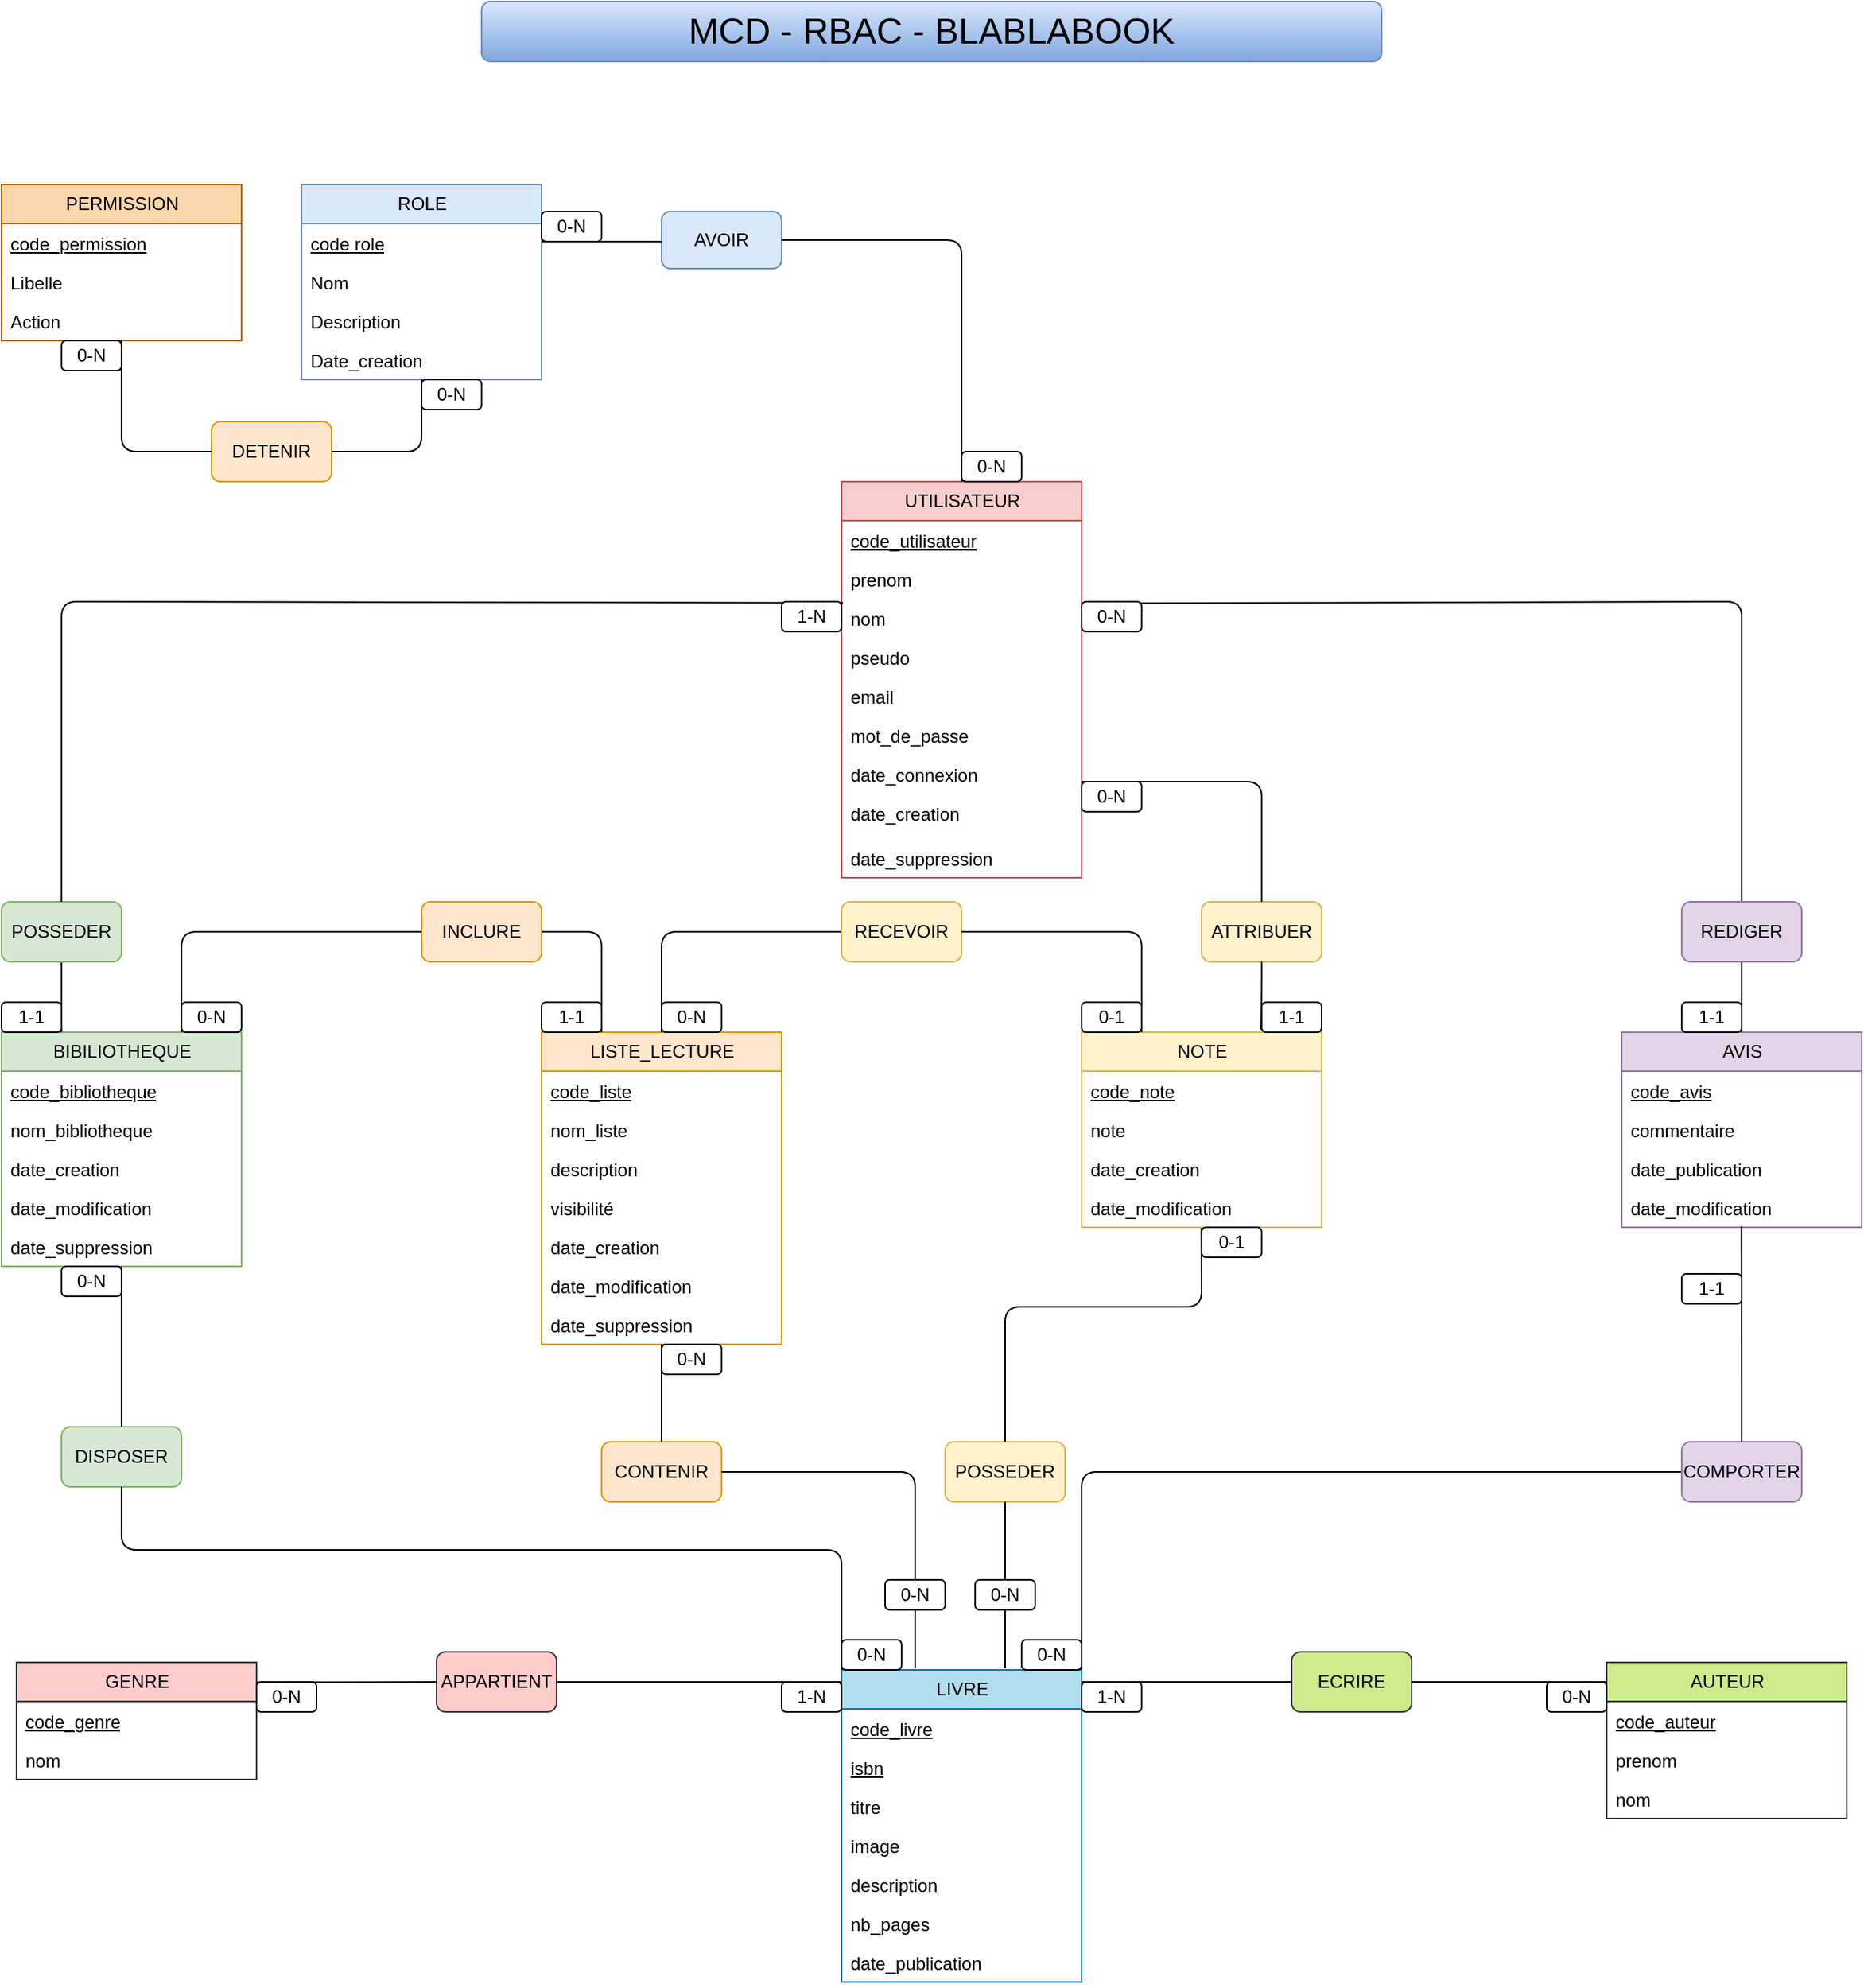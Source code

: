 <mxfile>
    <diagram id="BFmfQF71qOe-HQWVb1QU" name="Page-1">
        <mxGraphModel dx="1528" dy="801" grid="0" gridSize="10" guides="1" tooltips="1" connect="1" arrows="1" fold="1" page="1" pageScale="1" pageWidth="4681" pageHeight="3300" math="0" shadow="0">
            <root>
                <mxCell id="0"/>
                <mxCell id="1" parent="0"/>
                <mxCell id="2" value="ROLE" style="swimlane;fontStyle=0;childLayout=stackLayout;horizontal=1;startSize=26;fillColor=#dae8fc;horizontalStack=0;resizeParent=1;resizeParentMax=0;resizeLast=0;collapsible=1;marginBottom=0;html=1;strokeColor=#6c8ebf;" parent="1" vertex="1">
                    <mxGeometry x="320" y="242" width="160" height="130" as="geometry"/>
                </mxCell>
                <mxCell id="101" value="&lt;u&gt;code role&lt;/u&gt;" style="text;strokeColor=none;fillColor=none;align=left;verticalAlign=top;spacingLeft=4;spacingRight=4;overflow=hidden;rotatable=0;points=[[0,0.5],[1,0.5]];portConstraint=eastwest;whiteSpace=wrap;html=1;" parent="2" vertex="1">
                    <mxGeometry y="26" width="160" height="26" as="geometry"/>
                </mxCell>
                <mxCell id="3" value="Nom" style="text;strokeColor=none;fillColor=none;align=left;verticalAlign=top;spacingLeft=4;spacingRight=4;overflow=hidden;rotatable=0;points=[[0,0.5],[1,0.5]];portConstraint=eastwest;whiteSpace=wrap;html=1;" parent="2" vertex="1">
                    <mxGeometry y="52" width="160" height="26" as="geometry"/>
                </mxCell>
                <mxCell id="4" value="Description" style="text;strokeColor=none;fillColor=none;align=left;verticalAlign=top;spacingLeft=4;spacingRight=4;overflow=hidden;rotatable=0;points=[[0,0.5],[1,0.5]];portConstraint=eastwest;whiteSpace=wrap;html=1;" parent="2" vertex="1">
                    <mxGeometry y="78" width="160" height="26" as="geometry"/>
                </mxCell>
                <mxCell id="5" value="Date_creation" style="text;strokeColor=none;fillColor=none;align=left;verticalAlign=top;spacingLeft=4;spacingRight=4;overflow=hidden;rotatable=0;points=[[0,0.5],[1,0.5]];portConstraint=eastwest;whiteSpace=wrap;html=1;" parent="2" vertex="1">
                    <mxGeometry y="104" width="160" height="26" as="geometry"/>
                </mxCell>
                <mxCell id="6" value="PERMISSION" style="swimlane;fontStyle=0;childLayout=stackLayout;horizontal=1;startSize=26;fillColor=#fad7ac;horizontalStack=0;resizeParent=1;resizeParentMax=0;resizeLast=0;collapsible=1;marginBottom=0;html=1;strokeColor=#b46504;" parent="1" vertex="1">
                    <mxGeometry x="120" y="242" width="160" height="104" as="geometry"/>
                </mxCell>
                <mxCell id="7" value="&lt;u&gt;code_permission&lt;/u&gt;" style="text;strokeColor=none;fillColor=none;align=left;verticalAlign=top;spacingLeft=4;spacingRight=4;overflow=hidden;rotatable=0;points=[[0,0.5],[1,0.5]];portConstraint=eastwest;whiteSpace=wrap;html=1;" parent="6" vertex="1">
                    <mxGeometry y="26" width="160" height="26" as="geometry"/>
                </mxCell>
                <mxCell id="8" value="Libelle" style="text;strokeColor=none;fillColor=none;align=left;verticalAlign=top;spacingLeft=4;spacingRight=4;overflow=hidden;rotatable=0;points=[[0,0.5],[1,0.5]];portConstraint=eastwest;whiteSpace=wrap;html=1;" parent="6" vertex="1">
                    <mxGeometry y="52" width="160" height="26" as="geometry"/>
                </mxCell>
                <mxCell id="9" value="Action" style="text;strokeColor=none;fillColor=none;align=left;verticalAlign=top;spacingLeft=4;spacingRight=4;overflow=hidden;rotatable=0;points=[[0,0.5],[1,0.5]];portConstraint=eastwest;whiteSpace=wrap;html=1;" parent="6" vertex="1">
                    <mxGeometry y="78" width="160" height="26" as="geometry"/>
                </mxCell>
                <mxCell id="10" value="UTILISATEUR" style="swimlane;fontStyle=0;childLayout=stackLayout;horizontal=1;startSize=26;fillColor=#f8cecc;horizontalStack=0;resizeParent=1;resizeParentMax=0;resizeLast=0;collapsible=1;marginBottom=0;html=1;strokeColor=#b85450;" parent="1" vertex="1">
                    <mxGeometry x="680" y="440" width="160" height="264" as="geometry"/>
                </mxCell>
                <mxCell id="107" value="&lt;u&gt;code_utilisateur&lt;/u&gt;" style="text;strokeColor=none;fillColor=none;align=left;verticalAlign=top;spacingLeft=4;spacingRight=4;overflow=hidden;rotatable=0;points=[[0,0.5],[1,0.5]];portConstraint=eastwest;whiteSpace=wrap;html=1;" parent="10" vertex="1">
                    <mxGeometry y="26" width="160" height="26" as="geometry"/>
                </mxCell>
                <mxCell id="112" value="prenom" style="text;strokeColor=none;fillColor=none;align=left;verticalAlign=top;spacingLeft=4;spacingRight=4;overflow=hidden;rotatable=0;points=[[0,0.5],[1,0.5]];portConstraint=eastwest;whiteSpace=wrap;html=1;" parent="10" vertex="1">
                    <mxGeometry y="52" width="160" height="26" as="geometry"/>
                </mxCell>
                <mxCell id="111" value="nom" style="text;strokeColor=none;fillColor=none;align=left;verticalAlign=top;spacingLeft=4;spacingRight=4;overflow=hidden;rotatable=0;points=[[0,0.5],[1,0.5]];portConstraint=eastwest;whiteSpace=wrap;html=1;" parent="10" vertex="1">
                    <mxGeometry y="78" width="160" height="26" as="geometry"/>
                </mxCell>
                <mxCell id="13" value="pseudo" style="text;strokeColor=none;fillColor=none;align=left;verticalAlign=top;spacingLeft=4;spacingRight=4;overflow=hidden;rotatable=0;points=[[0,0.5],[1,0.5]];portConstraint=eastwest;whiteSpace=wrap;html=1;" parent="10" vertex="1">
                    <mxGeometry y="104" width="160" height="26" as="geometry"/>
                </mxCell>
                <mxCell id="11" value="email" style="text;strokeColor=none;fillColor=none;align=left;verticalAlign=top;spacingLeft=4;spacingRight=4;overflow=hidden;rotatable=0;points=[[0,0.5],[1,0.5]];portConstraint=eastwest;whiteSpace=wrap;html=1;" parent="10" vertex="1">
                    <mxGeometry y="130" width="160" height="26" as="geometry"/>
                </mxCell>
                <mxCell id="12" value="mot_de_passe" style="text;strokeColor=none;fillColor=none;align=left;verticalAlign=top;spacingLeft=4;spacingRight=4;overflow=hidden;rotatable=0;points=[[0,0.5],[1,0.5]];portConstraint=eastwest;whiteSpace=wrap;html=1;" parent="10" vertex="1">
                    <mxGeometry y="156" width="160" height="26" as="geometry"/>
                </mxCell>
                <mxCell id="15" value="date_connexion" style="text;strokeColor=none;fillColor=none;align=left;verticalAlign=top;spacingLeft=4;spacingRight=4;overflow=hidden;rotatable=0;points=[[0,0.5],[1,0.5]];portConstraint=eastwest;whiteSpace=wrap;html=1;" parent="10" vertex="1">
                    <mxGeometry y="182" width="160" height="26" as="geometry"/>
                </mxCell>
                <mxCell id="14" value="date_creation" style="text;strokeColor=none;fillColor=none;align=left;verticalAlign=top;spacingLeft=4;spacingRight=4;overflow=hidden;rotatable=0;points=[[0,0.5],[1,0.5]];portConstraint=eastwest;whiteSpace=wrap;html=1;" parent="10" vertex="1">
                    <mxGeometry y="208" width="160" height="26" as="geometry"/>
                </mxCell>
                <mxCell id="106" value="&lt;u&gt;email&lt;/u&gt;" style="text;strokeColor=none;fillColor=none;align=left;verticalAlign=top;spacingLeft=4;spacingRight=4;overflow=hidden;rotatable=0;points=[[0,0.5],[1,0.5]];portConstraint=eastwest;whiteSpace=wrap;html=1;" parent="10" vertex="1">
                    <mxGeometry y="234" width="160" height="4" as="geometry"/>
                </mxCell>
                <mxCell id="238" value="date_suppression" style="text;strokeColor=none;fillColor=none;align=left;verticalAlign=top;spacingLeft=4;spacingRight=4;overflow=hidden;rotatable=0;points=[[0,0.5],[1,0.5]];portConstraint=eastwest;whiteSpace=wrap;html=1;" parent="10" vertex="1">
                    <mxGeometry y="238" width="160" height="26" as="geometry"/>
                </mxCell>
                <mxCell id="17" value="BIBILIOTHEQUE" style="swimlane;fontStyle=0;childLayout=stackLayout;horizontal=1;startSize=26;fillColor=#d5e8d4;horizontalStack=0;resizeParent=1;resizeParentMax=0;resizeLast=0;collapsible=1;marginBottom=0;html=1;strokeColor=#82b366;" parent="1" vertex="1">
                    <mxGeometry x="120" y="807" width="160" height="156" as="geometry"/>
                </mxCell>
                <mxCell id="100" value="&lt;u&gt;code_bibliotheque&lt;/u&gt;" style="text;strokeColor=none;fillColor=none;align=left;verticalAlign=top;spacingLeft=4;spacingRight=4;overflow=hidden;rotatable=0;points=[[0,0.5],[1,0.5]];portConstraint=eastwest;whiteSpace=wrap;html=1;" parent="17" vertex="1">
                    <mxGeometry y="26" width="160" height="26" as="geometry"/>
                </mxCell>
                <mxCell id="18" value="nom_bibliotheque" style="text;strokeColor=none;fillColor=none;align=left;verticalAlign=top;spacingLeft=4;spacingRight=4;overflow=hidden;rotatable=0;points=[[0,0.5],[1,0.5]];portConstraint=eastwest;whiteSpace=wrap;html=1;" parent="17" vertex="1">
                    <mxGeometry y="52" width="160" height="26" as="geometry"/>
                </mxCell>
                <mxCell id="22" value="&lt;span style=&quot;color: rgb(0, 0, 0);&quot;&gt;date_creation&lt;/span&gt;" style="text;strokeColor=none;fillColor=none;align=left;verticalAlign=top;spacingLeft=4;spacingRight=4;overflow=hidden;rotatable=0;points=[[0,0.5],[1,0.5]];portConstraint=eastwest;whiteSpace=wrap;html=1;" parent="17" vertex="1">
                    <mxGeometry y="78" width="160" height="26" as="geometry"/>
                </mxCell>
                <mxCell id="45" value="date_modification" style="text;strokeColor=none;fillColor=none;align=left;verticalAlign=top;spacingLeft=4;spacingRight=4;overflow=hidden;rotatable=0;points=[[0,0.5],[1,0.5]];portConstraint=eastwest;whiteSpace=wrap;html=1;" parent="17" vertex="1">
                    <mxGeometry y="104" width="160" height="26" as="geometry"/>
                </mxCell>
                <mxCell id="241" value="&lt;span style=&quot;color: rgb(0, 0, 0);&quot;&gt;date_suppression&lt;/span&gt;" style="text;strokeColor=none;fillColor=none;align=left;verticalAlign=top;spacingLeft=4;spacingRight=4;overflow=hidden;rotatable=0;points=[[0,0.5],[1,0.5]];portConstraint=eastwest;whiteSpace=wrap;html=1;" parent="17" vertex="1">
                    <mxGeometry y="130" width="160" height="26" as="geometry"/>
                </mxCell>
                <mxCell id="23" value="AVIS" style="swimlane;fontStyle=0;childLayout=stackLayout;horizontal=1;startSize=26;fillColor=#e1d5e7;horizontalStack=0;resizeParent=1;resizeParentMax=0;resizeLast=0;collapsible=1;marginBottom=0;html=1;strokeColor=#9673a6;" parent="1" vertex="1">
                    <mxGeometry x="1200" y="807" width="160" height="130" as="geometry"/>
                </mxCell>
                <mxCell id="109" value="&lt;u&gt;code_avis&lt;/u&gt;" style="text;strokeColor=none;fillColor=none;align=left;verticalAlign=top;spacingLeft=4;spacingRight=4;overflow=hidden;rotatable=0;points=[[0,0.5],[1,0.5]];portConstraint=eastwest;whiteSpace=wrap;html=1;" parent="23" vertex="1">
                    <mxGeometry y="26" width="160" height="26" as="geometry"/>
                </mxCell>
                <mxCell id="26" value="commentaire" style="text;strokeColor=none;fillColor=none;align=left;verticalAlign=top;spacingLeft=4;spacingRight=4;overflow=hidden;rotatable=0;points=[[0,0.5],[1,0.5]];portConstraint=eastwest;whiteSpace=wrap;html=1;" parent="23" vertex="1">
                    <mxGeometry y="52" width="160" height="26" as="geometry"/>
                </mxCell>
                <mxCell id="27" value="date_publication" style="text;strokeColor=none;fillColor=none;align=left;verticalAlign=top;spacingLeft=4;spacingRight=4;overflow=hidden;rotatable=0;points=[[0,0.5],[1,0.5]];portConstraint=eastwest;whiteSpace=wrap;html=1;" parent="23" vertex="1">
                    <mxGeometry y="78" width="160" height="26" as="geometry"/>
                </mxCell>
                <mxCell id="28" value="date_modification" style="text;strokeColor=none;fillColor=none;align=left;verticalAlign=top;spacingLeft=4;spacingRight=4;overflow=hidden;rotatable=0;points=[[0,0.5],[1,0.5]];portConstraint=eastwest;whiteSpace=wrap;html=1;" parent="23" vertex="1">
                    <mxGeometry y="104" width="160" height="26" as="geometry"/>
                </mxCell>
                <mxCell id="48" value="DETENIR" style="rounded=1;whiteSpace=wrap;html=1;fillColor=#ffe6cc;strokeColor=#d79b00;" parent="1" vertex="1">
                    <mxGeometry x="260" y="400" width="80" height="40" as="geometry"/>
                </mxCell>
                <mxCell id="56" value="AVOIR" style="rounded=1;whiteSpace=wrap;html=1;fillColor=#dae8fc;strokeColor=#6c8ebf;" parent="1" vertex="1">
                    <mxGeometry x="560" y="260" width="80" height="38" as="geometry"/>
                </mxCell>
                <mxCell id="58" value="" style="endArrow=none;html=1;" parent="1" edge="1">
                    <mxGeometry width="50" height="50" relative="1" as="geometry">
                        <mxPoint x="480" y="280" as="sourcePoint"/>
                        <mxPoint x="560" y="280" as="targetPoint"/>
                    </mxGeometry>
                </mxCell>
                <mxCell id="59" value="" style="endArrow=none;html=1;exitX=0.5;exitY=0;exitDx=0;exitDy=0;entryX=1;entryY=0.5;entryDx=0;entryDy=0;" parent="1" source="10" target="56" edge="1">
                    <mxGeometry width="50" height="50" relative="1" as="geometry">
                        <mxPoint x="870" y="768" as="sourcePoint"/>
                        <mxPoint x="639" y="290" as="targetPoint"/>
                        <Array as="points">
                            <mxPoint x="760" y="279"/>
                        </Array>
                    </mxGeometry>
                </mxCell>
                <mxCell id="62" value="" style="endArrow=none;html=1;entryX=0.5;entryY=1;entryDx=0;entryDy=0;exitX=1;exitY=0.5;exitDx=0;exitDy=0;" parent="1" source="48" target="2" edge="1">
                    <mxGeometry width="50" height="50" relative="1" as="geometry">
                        <mxPoint x="560" y="538" as="sourcePoint"/>
                        <mxPoint x="610" y="488" as="targetPoint"/>
                        <Array as="points">
                            <mxPoint x="400" y="420"/>
                        </Array>
                    </mxGeometry>
                </mxCell>
                <mxCell id="63" value="" style="endArrow=none;html=1;exitX=0.5;exitY=1;exitDx=0;exitDy=0;entryX=0;entryY=0.5;entryDx=0;entryDy=0;" parent="1" source="6" target="48" edge="1">
                    <mxGeometry width="50" height="50" relative="1" as="geometry">
                        <mxPoint x="560" y="538" as="sourcePoint"/>
                        <mxPoint x="162" y="440" as="targetPoint"/>
                        <Array as="points">
                            <mxPoint x="200" y="420"/>
                        </Array>
                    </mxGeometry>
                </mxCell>
                <mxCell id="81" value="0-N" style="rounded=1;whiteSpace=wrap;html=1;" parent="1" vertex="1">
                    <mxGeometry x="400" y="372" width="40" height="20" as="geometry"/>
                </mxCell>
                <mxCell id="82" value="0-N" style="rounded=1;whiteSpace=wrap;html=1;" parent="1" vertex="1">
                    <mxGeometry x="160" y="346" width="40" height="20" as="geometry"/>
                </mxCell>
                <mxCell id="99" value="&lt;font style=&quot;font-size: 24px;&quot;&gt;MCD - RBAC - BLABLABOOK&lt;/font&gt;" style="rounded=1;whiteSpace=wrap;html=1;fillColor=#dae8fc;gradientColor=#7ea6e0;strokeColor=#6c8ebf;" parent="1" vertex="1">
                    <mxGeometry x="440" y="120" width="600" height="40" as="geometry"/>
                </mxCell>
                <mxCell id="113" value="NOTE" style="swimlane;fontStyle=0;childLayout=stackLayout;horizontal=1;startSize=26;fillColor=#fff2cc;horizontalStack=0;resizeParent=1;resizeParentMax=0;resizeLast=0;collapsible=1;marginBottom=0;html=1;strokeColor=#d6b656;" parent="1" vertex="1">
                    <mxGeometry x="840" y="807" width="160" height="130" as="geometry"/>
                </mxCell>
                <mxCell id="114" value="&lt;u&gt;code_note&lt;/u&gt;" style="text;strokeColor=none;fillColor=none;align=left;verticalAlign=top;spacingLeft=4;spacingRight=4;overflow=hidden;rotatable=0;points=[[0,0.5],[1,0.5]];portConstraint=eastwest;whiteSpace=wrap;html=1;" parent="113" vertex="1">
                    <mxGeometry y="26" width="160" height="26" as="geometry"/>
                </mxCell>
                <mxCell id="116" value="note" style="text;strokeColor=none;fillColor=none;align=left;verticalAlign=top;spacingLeft=4;spacingRight=4;overflow=hidden;rotatable=0;points=[[0,0.5],[1,0.5]];portConstraint=eastwest;whiteSpace=wrap;html=1;" parent="113" vertex="1">
                    <mxGeometry y="52" width="160" height="26" as="geometry"/>
                </mxCell>
                <mxCell id="118" value="date_creation" style="text;strokeColor=none;fillColor=none;align=left;verticalAlign=top;spacingLeft=4;spacingRight=4;overflow=hidden;rotatable=0;points=[[0,0.5],[1,0.5]];portConstraint=eastwest;whiteSpace=wrap;html=1;" parent="113" vertex="1">
                    <mxGeometry y="78" width="160" height="26" as="geometry"/>
                </mxCell>
                <mxCell id="244" value="date_modification" style="text;strokeColor=none;fillColor=none;align=left;verticalAlign=top;spacingLeft=4;spacingRight=4;overflow=hidden;rotatable=0;points=[[0,0.5],[1,0.5]];portConstraint=eastwest;whiteSpace=wrap;html=1;" parent="113" vertex="1">
                    <mxGeometry y="104" width="160" height="26" as="geometry"/>
                </mxCell>
                <mxCell id="120" value="LIVRE" style="swimlane;fontStyle=0;childLayout=stackLayout;horizontal=1;startSize=26;fillColor=#b1ddf0;horizontalStack=0;resizeParent=1;resizeParentMax=0;resizeLast=0;collapsible=1;marginBottom=0;html=1;strokeColor=#10739e;" parent="1" vertex="1">
                    <mxGeometry x="680" y="1232" width="160" height="208" as="geometry"/>
                </mxCell>
                <mxCell id="121" value="&lt;u&gt;code_livre&lt;/u&gt;" style="text;strokeColor=none;fillColor=none;align=left;verticalAlign=top;spacingLeft=4;spacingRight=4;overflow=hidden;rotatable=0;points=[[0,0.5],[1,0.5]];portConstraint=eastwest;whiteSpace=wrap;html=1;" parent="120" vertex="1">
                    <mxGeometry y="26" width="160" height="26" as="geometry"/>
                </mxCell>
                <mxCell id="239" value="&lt;u&gt;isbn&lt;/u&gt;" style="text;strokeColor=none;fillColor=none;align=left;verticalAlign=top;spacingLeft=4;spacingRight=4;overflow=hidden;rotatable=0;points=[[0,0.5],[1,0.5]];portConstraint=eastwest;whiteSpace=wrap;html=1;" parent="120" vertex="1">
                    <mxGeometry y="52" width="160" height="26" as="geometry"/>
                </mxCell>
                <mxCell id="124" value="titre" style="text;strokeColor=none;fillColor=none;align=left;verticalAlign=top;spacingLeft=4;spacingRight=4;overflow=hidden;rotatable=0;points=[[0,0.5],[1,0.5]];portConstraint=eastwest;whiteSpace=wrap;html=1;" parent="120" vertex="1">
                    <mxGeometry y="78" width="160" height="26" as="geometry"/>
                </mxCell>
                <mxCell id="127" value="image&lt;div&gt;&lt;br&gt;&lt;/div&gt;" style="text;strokeColor=none;fillColor=none;align=left;verticalAlign=top;spacingLeft=4;spacingRight=4;overflow=hidden;rotatable=0;points=[[0,0.5],[1,0.5]];portConstraint=eastwest;whiteSpace=wrap;html=1;" parent="120" vertex="1">
                    <mxGeometry y="104" width="160" height="26" as="geometry"/>
                </mxCell>
                <mxCell id="123" value="description" style="text;strokeColor=none;fillColor=none;align=left;verticalAlign=top;spacingLeft=4;spacingRight=4;overflow=hidden;rotatable=0;points=[[0,0.5],[1,0.5]];portConstraint=eastwest;whiteSpace=wrap;html=1;" parent="120" vertex="1">
                    <mxGeometry y="130" width="160" height="26" as="geometry"/>
                </mxCell>
                <mxCell id="240" value="nb_pages" style="text;strokeColor=none;fillColor=none;align=left;verticalAlign=top;spacingLeft=4;spacingRight=4;overflow=hidden;rotatable=0;points=[[0,0.5],[1,0.5]];portConstraint=eastwest;whiteSpace=wrap;html=1;" parent="120" vertex="1">
                    <mxGeometry y="156" width="160" height="26" as="geometry"/>
                </mxCell>
                <mxCell id="125" value="date_publication" style="text;strokeColor=none;fillColor=none;align=left;verticalAlign=top;spacingLeft=4;spacingRight=4;overflow=hidden;rotatable=0;points=[[0,0.5],[1,0.5]];portConstraint=eastwest;whiteSpace=wrap;html=1;" parent="120" vertex="1">
                    <mxGeometry y="182" width="160" height="26" as="geometry"/>
                </mxCell>
                <mxCell id="128" value="LISTE_LECTURE" style="swimlane;fontStyle=0;childLayout=stackLayout;horizontal=1;startSize=26;fillColor=#ffe6cc;horizontalStack=0;resizeParent=1;resizeParentMax=0;resizeLast=0;collapsible=1;marginBottom=0;html=1;strokeColor=#d79b00;" parent="1" vertex="1">
                    <mxGeometry x="480" y="807" width="160" height="208" as="geometry"/>
                </mxCell>
                <mxCell id="129" value="&lt;u&gt;code_liste&lt;/u&gt;" style="text;strokeColor=none;fillColor=none;align=left;verticalAlign=top;spacingLeft=4;spacingRight=4;overflow=hidden;rotatable=0;points=[[0,0.5],[1,0.5]];portConstraint=eastwest;whiteSpace=wrap;html=1;" parent="128" vertex="1">
                    <mxGeometry y="26" width="160" height="26" as="geometry"/>
                </mxCell>
                <mxCell id="130" value="nom_liste" style="text;strokeColor=none;fillColor=none;align=left;verticalAlign=top;spacingLeft=4;spacingRight=4;overflow=hidden;rotatable=0;points=[[0,0.5],[1,0.5]];portConstraint=eastwest;whiteSpace=wrap;html=1;" parent="128" vertex="1">
                    <mxGeometry y="52" width="160" height="26" as="geometry"/>
                </mxCell>
                <mxCell id="131" value="description" style="text;strokeColor=none;fillColor=none;align=left;verticalAlign=top;spacingLeft=4;spacingRight=4;overflow=hidden;rotatable=0;points=[[0,0.5],[1,0.5]];portConstraint=eastwest;whiteSpace=wrap;html=1;" parent="128" vertex="1">
                    <mxGeometry y="78" width="160" height="26" as="geometry"/>
                </mxCell>
                <mxCell id="132" value="visibilité" style="text;strokeColor=none;fillColor=none;align=left;verticalAlign=top;spacingLeft=4;spacingRight=4;overflow=hidden;rotatable=0;points=[[0,0.5],[1,0.5]];portConstraint=eastwest;whiteSpace=wrap;html=1;" parent="128" vertex="1">
                    <mxGeometry y="104" width="160" height="26" as="geometry"/>
                </mxCell>
                <mxCell id="133" value="date_creation" style="text;strokeColor=none;fillColor=none;align=left;verticalAlign=top;spacingLeft=4;spacingRight=4;overflow=hidden;rotatable=0;points=[[0,0.5],[1,0.5]];portConstraint=eastwest;whiteSpace=wrap;html=1;" parent="128" vertex="1">
                    <mxGeometry y="130" width="160" height="26" as="geometry"/>
                </mxCell>
                <mxCell id="134" value="date_modification" style="text;strokeColor=none;fillColor=none;align=left;verticalAlign=top;spacingLeft=4;spacingRight=4;overflow=hidden;rotatable=0;points=[[0,0.5],[1,0.5]];portConstraint=eastwest;whiteSpace=wrap;html=1;" parent="128" vertex="1">
                    <mxGeometry y="156" width="160" height="26" as="geometry"/>
                </mxCell>
                <mxCell id="243" value="date_suppression" style="text;strokeColor=none;fillColor=none;align=left;verticalAlign=top;spacingLeft=4;spacingRight=4;overflow=hidden;rotatable=0;points=[[0,0.5],[1,0.5]];portConstraint=eastwest;whiteSpace=wrap;html=1;" parent="128" vertex="1">
                    <mxGeometry y="182" width="160" height="26" as="geometry"/>
                </mxCell>
                <mxCell id="141" value="" style="endArrow=none;html=1;entryX=1;entryY=0.121;entryDx=0;entryDy=0;entryPerimeter=0;exitX=0.5;exitY=0;exitDx=0;exitDy=0;" parent="1" source="149" target="111" edge="1">
                    <mxGeometry width="50" height="50" relative="1" as="geometry">
                        <mxPoint x="1100" y="659" as="sourcePoint"/>
                        <mxPoint x="970" y="910" as="targetPoint"/>
                        <Array as="points">
                            <mxPoint x="1280" y="520"/>
                        </Array>
                    </mxGeometry>
                </mxCell>
                <mxCell id="146" value="" style="endArrow=none;html=1;entryX=0.5;entryY=1;entryDx=0;entryDy=0;exitX=1;exitY=1;exitDx=0;exitDy=0;" parent="1" source="202" target="162" edge="1">
                    <mxGeometry width="50" height="50" relative="1" as="geometry">
                        <mxPoint x="800" y="1141" as="sourcePoint"/>
                        <mxPoint x="1100" y="1330" as="targetPoint"/>
                        <Array as="points">
                            <mxPoint x="840" y="1100"/>
                            <mxPoint x="1280" y="1100"/>
                        </Array>
                    </mxGeometry>
                </mxCell>
                <mxCell id="147" value="" style="endArrow=none;html=1;exitX=0.25;exitY=0;exitDx=0;exitDy=0;entryX=0.5;entryY=1;entryDx=0;entryDy=0;" parent="1" source="17" target="169" edge="1">
                    <mxGeometry width="50" height="50" relative="1" as="geometry">
                        <mxPoint x="920" y="840" as="sourcePoint"/>
                        <mxPoint x="410" y="680" as="targetPoint"/>
                        <Array as="points"/>
                    </mxGeometry>
                </mxCell>
                <mxCell id="148" value="" style="endArrow=none;html=1;entryX=0;entryY=0.5;entryDx=0;entryDy=0;exitX=0.5;exitY=0;exitDx=0;exitDy=0;" parent="1" source="128" target="167" edge="1">
                    <mxGeometry width="50" height="50" relative="1" as="geometry">
                        <mxPoint x="650" y="1090" as="sourcePoint"/>
                        <mxPoint x="540" y="850" as="targetPoint"/>
                        <Array as="points">
                            <mxPoint x="560" y="800"/>
                            <mxPoint x="560" y="740"/>
                            <mxPoint x="640" y="740"/>
                        </Array>
                    </mxGeometry>
                </mxCell>
                <mxCell id="151" value="" style="endArrow=none;html=1;entryX=0.5;entryY=1;entryDx=0;entryDy=0;exitX=0.5;exitY=0;exitDx=0;exitDy=0;" parent="1" source="23" target="149" edge="1">
                    <mxGeometry width="50" height="50" relative="1" as="geometry">
                        <mxPoint x="1130" y="940" as="sourcePoint"/>
                        <mxPoint x="891" y="659" as="targetPoint"/>
                        <Array as="points"/>
                    </mxGeometry>
                </mxCell>
                <mxCell id="149" value="REDIGER" style="rounded=1;whiteSpace=wrap;html=1;fillColor=#e1d5e7;strokeColor=#9673a6;" parent="1" vertex="1">
                    <mxGeometry x="1240" y="720" width="80" height="40" as="geometry"/>
                </mxCell>
                <mxCell id="152" value="ATTRIBUER" style="rounded=1;whiteSpace=wrap;html=1;fillColor=#fff2cc;strokeColor=#d6b656;" parent="1" vertex="1">
                    <mxGeometry x="920" y="720" width="80" height="40" as="geometry"/>
                </mxCell>
                <mxCell id="154" value="" style="endArrow=none;html=1;entryX=0;entryY=0;entryDx=0;entryDy=0;exitX=0.5;exitY=0;exitDx=0;exitDy=0;" parent="1" source="152" target="191" edge="1">
                    <mxGeometry width="50" height="50" relative="1" as="geometry">
                        <mxPoint x="920" y="760" as="sourcePoint"/>
                        <mxPoint x="810" y="680" as="targetPoint"/>
                        <Array as="points">
                            <mxPoint x="960" y="640"/>
                        </Array>
                    </mxGeometry>
                </mxCell>
                <mxCell id="155" value="" style="endArrow=none;html=1;entryX=0.5;entryY=1;entryDx=0;entryDy=0;exitX=-0.011;exitY=0.916;exitDx=0;exitDy=0;exitPerimeter=0;" parent="1" source="192" target="152" edge="1">
                    <mxGeometry width="50" height="50" relative="1" as="geometry">
                        <mxPoint x="957" y="805" as="sourcePoint"/>
                        <mxPoint x="540" y="850" as="targetPoint"/>
                        <Array as="points">
                            <mxPoint x="960" y="777"/>
                        </Array>
                    </mxGeometry>
                </mxCell>
                <mxCell id="156" value="INCLURE" style="rounded=1;whiteSpace=wrap;html=1;fillColor=#ffe6cc;strokeColor=#d79b00;" parent="1" vertex="1">
                    <mxGeometry x="400" y="720" width="80" height="40" as="geometry"/>
                </mxCell>
                <mxCell id="157" value="" style="endArrow=none;html=1;entryX=0;entryY=0.5;entryDx=0;entryDy=0;exitX=0.75;exitY=0;exitDx=0;exitDy=0;" parent="1" source="17" target="156" edge="1">
                    <mxGeometry width="50" height="50" relative="1" as="geometry">
                        <mxPoint x="490" y="900" as="sourcePoint"/>
                        <mxPoint x="540" y="850" as="targetPoint"/>
                        <Array as="points">
                            <mxPoint x="240" y="740"/>
                        </Array>
                    </mxGeometry>
                </mxCell>
                <mxCell id="158" value="" style="endArrow=none;html=1;entryX=0.25;entryY=0;entryDx=0;entryDy=0;exitX=1;exitY=0.5;exitDx=0;exitDy=0;" parent="1" source="156" target="128" edge="1">
                    <mxGeometry width="50" height="50" relative="1" as="geometry">
                        <mxPoint x="490" y="900" as="sourcePoint"/>
                        <mxPoint x="540" y="850" as="targetPoint"/>
                        <Array as="points">
                            <mxPoint x="520" y="740"/>
                        </Array>
                    </mxGeometry>
                </mxCell>
                <mxCell id="159" value="&lt;span style=&quot;color: rgb(0, 0, 0);&quot;&gt;DISPOSER&lt;/span&gt;" style="rounded=1;whiteSpace=wrap;html=1;fillColor=#d5e8d4;strokeColor=#82b366;" parent="1" vertex="1">
                    <mxGeometry x="160" y="1070" width="80" height="40" as="geometry"/>
                </mxCell>
                <mxCell id="160" value="" style="endArrow=none;html=1;exitX=0.5;exitY=0;exitDx=0;exitDy=0;entryX=1;entryY=0;entryDx=0;entryDy=0;" parent="1" source="159" target="188" edge="1">
                    <mxGeometry width="50" height="50" relative="1" as="geometry">
                        <mxPoint x="490" y="900" as="sourcePoint"/>
                        <mxPoint x="200" y="993" as="targetPoint"/>
                        <Array as="points">
                            <mxPoint x="200" y="1040"/>
                        </Array>
                    </mxGeometry>
                </mxCell>
                <mxCell id="161" value="" style="endArrow=none;html=1;exitX=0.5;exitY=1;exitDx=0;exitDy=0;entryX=0;entryY=0;entryDx=0;entryDy=0;" parent="1" source="159" target="120" edge="1">
                    <mxGeometry width="50" height="50" relative="1" as="geometry">
                        <mxPoint x="490" y="900" as="sourcePoint"/>
                        <mxPoint x="680" y="1227" as="targetPoint"/>
                        <Array as="points">
                            <mxPoint x="200" y="1152"/>
                            <mxPoint x="680" y="1152"/>
                        </Array>
                    </mxGeometry>
                </mxCell>
                <mxCell id="162" value="&lt;span style=&quot;color: rgb(0, 0, 0);&quot;&gt;COMPORTER&lt;/span&gt;" style="rounded=1;whiteSpace=wrap;html=1;fillColor=#e1d5e7;strokeColor=#9673a6;" parent="1" vertex="1">
                    <mxGeometry x="1240" y="1080" width="80" height="40" as="geometry"/>
                </mxCell>
                <mxCell id="163" value="" style="endArrow=none;html=1;exitX=0.5;exitY=0;exitDx=0;exitDy=0;entryX=0.499;entryY=0.97;entryDx=0;entryDy=0;entryPerimeter=0;" parent="1" source="162" target="28" edge="1">
                    <mxGeometry width="50" height="50" relative="1" as="geometry">
                        <mxPoint x="480" y="900" as="sourcePoint"/>
                        <mxPoint x="1280" y="970" as="targetPoint"/>
                    </mxGeometry>
                </mxCell>
                <mxCell id="164" value="&lt;span style=&quot;color: rgb(0, 0, 0);&quot;&gt;POSSEDER&lt;/span&gt;" style="rounded=1;whiteSpace=wrap;html=1;fillColor=#fff2cc;strokeColor=#d6b656;" parent="1" vertex="1">
                    <mxGeometry x="749" y="1080" width="80" height="40" as="geometry"/>
                </mxCell>
                <mxCell id="166" value="" style="endArrow=none;html=1;entryX=0.499;entryY=1.019;entryDx=0;entryDy=0;entryPerimeter=0;exitX=0.5;exitY=0;exitDx=0;exitDy=0;" parent="1" source="164" target="244" edge="1">
                    <mxGeometry width="50" height="50" relative="1" as="geometry">
                        <mxPoint x="480" y="900" as="sourcePoint"/>
                        <mxPoint x="530" y="850" as="targetPoint"/>
                        <Array as="points">
                            <mxPoint x="789" y="990"/>
                            <mxPoint x="920" y="990"/>
                        </Array>
                    </mxGeometry>
                </mxCell>
                <mxCell id="167" value="&lt;span style=&quot;color: rgb(0, 0, 0);&quot;&gt;RECEVOIR&lt;/span&gt;" style="rounded=1;whiteSpace=wrap;html=1;fillColor=#fff2cc;strokeColor=#d6b656;" parent="1" vertex="1">
                    <mxGeometry x="680" y="720" width="80" height="40" as="geometry"/>
                </mxCell>
                <mxCell id="168" value="" style="endArrow=none;html=1;entryX=0.25;entryY=0;entryDx=0;entryDy=0;exitX=1;exitY=0.5;exitDx=0;exitDy=0;" parent="1" source="167" target="113" edge="1">
                    <mxGeometry width="50" height="50" relative="1" as="geometry">
                        <mxPoint x="480" y="900" as="sourcePoint"/>
                        <mxPoint x="530" y="850" as="targetPoint"/>
                        <Array as="points">
                            <mxPoint x="800" y="740"/>
                            <mxPoint x="880" y="740"/>
                            <mxPoint x="880" y="800"/>
                        </Array>
                    </mxGeometry>
                </mxCell>
                <mxCell id="169" value="POSSEDER" style="rounded=1;whiteSpace=wrap;html=1;fillColor=#d5e8d4;strokeColor=#82b366;" parent="1" vertex="1">
                    <mxGeometry x="120" y="720" width="80" height="40" as="geometry"/>
                </mxCell>
                <mxCell id="170" value="" style="endArrow=none;html=1;entryX=0.006;entryY=0.108;entryDx=0;entryDy=0;entryPerimeter=0;exitX=0.5;exitY=0;exitDx=0;exitDy=0;" parent="1" source="169" target="111" edge="1">
                    <mxGeometry width="50" height="50" relative="1" as="geometry">
                        <mxPoint x="160" y="710" as="sourcePoint"/>
                        <mxPoint x="530" y="850" as="targetPoint"/>
                        <Array as="points">
                            <mxPoint x="160" y="520"/>
                        </Array>
                    </mxGeometry>
                </mxCell>
                <mxCell id="179" value="0-N" style="rounded=1;whiteSpace=wrap;html=1;" parent="1" vertex="1">
                    <mxGeometry x="760" y="420" width="40" height="20" as="geometry"/>
                </mxCell>
                <mxCell id="180" value="0-N" style="rounded=1;whiteSpace=wrap;html=1;" parent="1" vertex="1">
                    <mxGeometry x="480" y="260" width="40" height="20" as="geometry"/>
                </mxCell>
                <mxCell id="181" value="1-N" style="rounded=1;whiteSpace=wrap;html=1;" parent="1" vertex="1">
                    <mxGeometry x="640" y="520" width="40" height="20" as="geometry"/>
                </mxCell>
                <mxCell id="182" value="1-1" style="rounded=1;whiteSpace=wrap;html=1;" parent="1" vertex="1">
                    <mxGeometry x="120" y="787" width="40" height="20" as="geometry"/>
                </mxCell>
                <mxCell id="183" value="0-N" style="rounded=1;whiteSpace=wrap;html=1;" parent="1" vertex="1">
                    <mxGeometry x="560" y="1015" width="40" height="20" as="geometry"/>
                </mxCell>
                <mxCell id="184" value="0-N" style="rounded=1;whiteSpace=wrap;html=1;" parent="1" vertex="1">
                    <mxGeometry x="680" y="1212" width="40" height="20" as="geometry"/>
                </mxCell>
                <mxCell id="185" value="CONTENIR" style="rounded=1;whiteSpace=wrap;html=1;fillColor=#ffe6cc;strokeColor=#d79b00;" parent="1" vertex="1">
                    <mxGeometry x="520" y="1080" width="80" height="40" as="geometry"/>
                </mxCell>
                <mxCell id="188" value="0-N" style="rounded=1;whiteSpace=wrap;html=1;" parent="1" vertex="1">
                    <mxGeometry x="160" y="963" width="40" height="20" as="geometry"/>
                </mxCell>
                <mxCell id="190" value="0-1" style="rounded=1;whiteSpace=wrap;html=1;" parent="1" vertex="1">
                    <mxGeometry x="840" y="787" width="40" height="20" as="geometry"/>
                </mxCell>
                <mxCell id="191" value="0-N" style="rounded=1;whiteSpace=wrap;html=1;" parent="1" vertex="1">
                    <mxGeometry x="840" y="640" width="40" height="20" as="geometry"/>
                </mxCell>
                <mxCell id="192" value="1-1" style="rounded=1;whiteSpace=wrap;html=1;" parent="1" vertex="1">
                    <mxGeometry x="960" y="787" width="40" height="20" as="geometry"/>
                </mxCell>
                <mxCell id="194" value="1-1" style="rounded=1;whiteSpace=wrap;html=1;" parent="1" vertex="1">
                    <mxGeometry x="1240" y="968" width="40" height="20" as="geometry"/>
                </mxCell>
                <mxCell id="196" value="1-1" style="rounded=1;whiteSpace=wrap;html=1;" parent="1" vertex="1">
                    <mxGeometry x="1240" y="787" width="40" height="20" as="geometry"/>
                </mxCell>
                <mxCell id="197" value="0-N" style="rounded=1;whiteSpace=wrap;html=1;" parent="1" vertex="1">
                    <mxGeometry x="840" y="520" width="40" height="20" as="geometry"/>
                </mxCell>
                <mxCell id="198" value="1-1" style="rounded=1;whiteSpace=wrap;html=1;" parent="1" vertex="1">
                    <mxGeometry x="480" y="787" width="40" height="20" as="geometry"/>
                </mxCell>
                <mxCell id="199" value="0-N" style="rounded=1;whiteSpace=wrap;html=1;" parent="1" vertex="1">
                    <mxGeometry x="240" y="787" width="40" height="20" as="geometry"/>
                </mxCell>
                <mxCell id="200" value="0-1" style="rounded=1;whiteSpace=wrap;html=1;" parent="1" vertex="1">
                    <mxGeometry x="920" y="937" width="40" height="20" as="geometry"/>
                </mxCell>
                <mxCell id="201" value="0-N" style="rounded=1;whiteSpace=wrap;html=1;" parent="1" vertex="1">
                    <mxGeometry x="560" y="787" width="40" height="20" as="geometry"/>
                </mxCell>
                <mxCell id="202" value="0-N" style="rounded=1;whiteSpace=wrap;html=1;" parent="1" vertex="1">
                    <mxGeometry x="800" y="1212" width="40" height="20" as="geometry"/>
                </mxCell>
                <mxCell id="205" value="" style="endArrow=none;html=1;entryX=0;entryY=0;entryDx=0;entryDy=0;" parent="1" edge="1" target="183">
                    <mxGeometry width="50" height="50" relative="1" as="geometry">
                        <mxPoint x="560" y="1080" as="sourcePoint"/>
                        <mxPoint x="560" y="1041" as="targetPoint"/>
                    </mxGeometry>
                </mxCell>
                <mxCell id="206" value="" style="endArrow=none;html=1;exitX=1;exitY=0.5;exitDx=0;exitDy=0;entryX=0.5;entryY=0;entryDx=0;entryDy=0;" parent="1" source="185" target="189" edge="1">
                    <mxGeometry width="50" height="50" relative="1" as="geometry">
                        <mxPoint x="870" y="850" as="sourcePoint"/>
                        <mxPoint x="720" y="1228" as="targetPoint"/>
                        <Array as="points">
                            <mxPoint x="729" y="1100"/>
                        </Array>
                    </mxGeometry>
                </mxCell>
                <mxCell id="208" value="AUTEUR" style="swimlane;fontStyle=0;childLayout=stackLayout;horizontal=1;startSize=26;fillColor=#cdeb8b;horizontalStack=0;resizeParent=1;resizeParentMax=0;resizeLast=0;collapsible=1;marginBottom=0;html=1;strokeColor=#36393d;" parent="1" vertex="1">
                    <mxGeometry x="1190" y="1227" width="160" height="104" as="geometry"/>
                </mxCell>
                <mxCell id="209" value="&lt;u&gt;code_auteur&lt;/u&gt;" style="text;strokeColor=none;fillColor=none;align=left;verticalAlign=top;spacingLeft=4;spacingRight=4;overflow=hidden;rotatable=0;points=[[0,0.5],[1,0.5]];portConstraint=eastwest;whiteSpace=wrap;html=1;" parent="208" vertex="1">
                    <mxGeometry y="26" width="160" height="26" as="geometry"/>
                </mxCell>
                <mxCell id="210" value="prenom" style="text;strokeColor=none;fillColor=none;align=left;verticalAlign=top;spacingLeft=4;spacingRight=4;overflow=hidden;rotatable=0;points=[[0,0.5],[1,0.5]];portConstraint=eastwest;whiteSpace=wrap;html=1;" parent="208" vertex="1">
                    <mxGeometry y="52" width="160" height="26" as="geometry"/>
                </mxCell>
                <mxCell id="211" value="nom" style="text;strokeColor=none;fillColor=none;align=left;verticalAlign=top;spacingLeft=4;spacingRight=4;overflow=hidden;rotatable=0;points=[[0,0.5],[1,0.5]];portConstraint=eastwest;whiteSpace=wrap;html=1;" parent="208" vertex="1">
                    <mxGeometry y="78" width="160" height="26" as="geometry"/>
                </mxCell>
                <mxCell id="216" value="GENRE" style="swimlane;fontStyle=0;childLayout=stackLayout;horizontal=1;startSize=26;fillColor=#ffcccc;horizontalStack=0;resizeParent=1;resizeParentMax=0;resizeLast=0;collapsible=1;marginBottom=0;html=1;strokeColor=#36393d;" parent="1" vertex="1">
                    <mxGeometry x="130" y="1227" width="160" height="78" as="geometry"/>
                </mxCell>
                <mxCell id="217" value="&lt;u&gt;code_genre&lt;/u&gt;" style="text;strokeColor=none;fillColor=none;align=left;verticalAlign=top;spacingLeft=4;spacingRight=4;overflow=hidden;rotatable=0;points=[[0,0.5],[1,0.5]];portConstraint=eastwest;whiteSpace=wrap;html=1;" parent="216" vertex="1">
                    <mxGeometry y="26" width="160" height="26" as="geometry"/>
                </mxCell>
                <mxCell id="218" value="nom" style="text;strokeColor=none;fillColor=none;align=left;verticalAlign=top;spacingLeft=4;spacingRight=4;overflow=hidden;rotatable=0;points=[[0,0.5],[1,0.5]];portConstraint=eastwest;whiteSpace=wrap;html=1;" parent="216" vertex="1">
                    <mxGeometry y="52" width="160" height="26" as="geometry"/>
                </mxCell>
                <mxCell id="223" value="ECRIRE" style="rounded=1;whiteSpace=wrap;html=1;fillColor=#cdeb8b;strokeColor=#36393d;" parent="1" vertex="1">
                    <mxGeometry x="980" y="1220" width="80" height="40" as="geometry"/>
                </mxCell>
                <mxCell id="224" value="APPARTIENT" style="rounded=1;whiteSpace=wrap;html=1;fillColor=#ffcccc;strokeColor=#36393d;" parent="1" vertex="1">
                    <mxGeometry x="410" y="1220" width="80" height="40" as="geometry"/>
                </mxCell>
                <mxCell id="225" value="" style="endArrow=none;html=1;exitX=1;exitY=0.5;exitDx=0;exitDy=0;entryX=1;entryY=0;entryDx=0;entryDy=0;" parent="1" source="223" target="233" edge="1">
                    <mxGeometry width="50" height="50" relative="1" as="geometry">
                        <mxPoint x="1070" y="1150" as="sourcePoint"/>
                        <mxPoint x="1199" y="1150" as="targetPoint"/>
                    </mxGeometry>
                </mxCell>
                <mxCell id="226" value="" style="endArrow=none;html=1;exitX=0;exitY=0;exitDx=0;exitDy=0;" parent="1" source="230" edge="1">
                    <mxGeometry width="50" height="50" relative="1" as="geometry">
                        <mxPoint x="840" y="1150" as="sourcePoint"/>
                        <mxPoint x="980" y="1240" as="targetPoint"/>
                    </mxGeometry>
                </mxCell>
                <mxCell id="230" value="1-N" style="rounded=1;whiteSpace=wrap;html=1;" parent="1" vertex="1">
                    <mxGeometry x="840" y="1240" width="40" height="20" as="geometry"/>
                </mxCell>
                <mxCell id="233" value="0-N" style="rounded=1;whiteSpace=wrap;html=1;" parent="1" vertex="1">
                    <mxGeometry x="1150" y="1240" width="40" height="20" as="geometry"/>
                </mxCell>
                <mxCell id="234" value="0-N" style="rounded=1;whiteSpace=wrap;html=1;" parent="1" vertex="1">
                    <mxGeometry x="290" y="1240" width="40" height="20" as="geometry"/>
                </mxCell>
                <mxCell id="235" value="1-N" style="rounded=1;whiteSpace=wrap;html=1;" parent="1" vertex="1">
                    <mxGeometry x="640" y="1240" width="40" height="20" as="geometry"/>
                </mxCell>
                <mxCell id="236" value="" style="endArrow=none;html=1;exitX=1.001;exitY=0.17;exitDx=0;exitDy=0;exitPerimeter=0;" parent="1" source="216" edge="1">
                    <mxGeometry width="50" height="50" relative="1" as="geometry">
                        <mxPoint x="560" y="1190" as="sourcePoint"/>
                        <mxPoint x="410" y="1240" as="targetPoint"/>
                    </mxGeometry>
                </mxCell>
                <mxCell id="237" value="" style="endArrow=none;html=1;exitX=1;exitY=0.5;exitDx=0;exitDy=0;" parent="1" source="224" edge="1">
                    <mxGeometry width="50" height="50" relative="1" as="geometry">
                        <mxPoint x="560" y="1190" as="sourcePoint"/>
                        <mxPoint x="680" y="1240" as="targetPoint"/>
                    </mxGeometry>
                </mxCell>
                <mxCell id="189" value="0-N" style="rounded=1;whiteSpace=wrap;html=1;" parent="1" vertex="1">
                    <mxGeometry x="709" y="1172" width="40" height="20" as="geometry"/>
                </mxCell>
                <mxCell id="245" value="" style="endArrow=none;html=1;exitX=0.5;exitY=0;exitDx=0;exitDy=0;entryX=0.5;entryY=1;entryDx=0;entryDy=0;" parent="1" source="193" target="164" edge="1">
                    <mxGeometry width="50" height="50" relative="1" as="geometry">
                        <mxPoint x="785" y="1230" as="sourcePoint"/>
                        <mxPoint x="788" y="1145" as="targetPoint"/>
                    </mxGeometry>
                </mxCell>
                <mxCell id="246" value="" style="endArrow=none;html=1;" parent="1" target="193" edge="1">
                    <mxGeometry width="50" height="50" relative="1" as="geometry">
                        <mxPoint x="789" y="1231" as="sourcePoint"/>
                        <mxPoint x="788" y="1145" as="targetPoint"/>
                    </mxGeometry>
                </mxCell>
                <mxCell id="193" value="0-N" style="rounded=1;whiteSpace=wrap;html=1;" parent="1" vertex="1">
                    <mxGeometry x="769" y="1172" width="40" height="20" as="geometry"/>
                </mxCell>
                <mxCell id="247" value="" style="endArrow=none;html=1;entryX=0.5;entryY=1;entryDx=0;entryDy=0;" parent="1" target="189" edge="1">
                    <mxGeometry width="50" height="50" relative="1" as="geometry">
                        <mxPoint x="729" y="1231" as="sourcePoint"/>
                        <mxPoint x="774" y="1105" as="targetPoint"/>
                    </mxGeometry>
                </mxCell>
            </root>
        </mxGraphModel>
    </diagram>
</mxfile>
